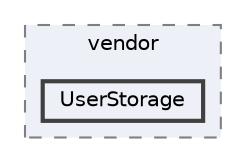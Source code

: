 digraph "dev.sharpishly.com/website/vendor/UserStorage"
{
 // LATEX_PDF_SIZE
  bgcolor="transparent";
  edge [fontname=Helvetica,fontsize=10,labelfontname=Helvetica,labelfontsize=10];
  node [fontname=Helvetica,fontsize=10,shape=box,height=0.2,width=0.4];
  compound=true
  subgraph clusterdir_6031a4b2d1cb1e9d66cf451e65c1ec22 {
    graph [ bgcolor="#edf0f7", pencolor="grey50", label="vendor", fontname=Helvetica,fontsize=10 style="filled,dashed", URL="dir_6031a4b2d1cb1e9d66cf451e65c1ec22.html",tooltip=""]
  dir_53abe05b08063df433ef12cc9186dbe4 [label="UserStorage", fillcolor="#edf0f7", color="grey25", style="filled,bold", URL="dir_53abe05b08063df433ef12cc9186dbe4.html",tooltip=""];
  }
}
